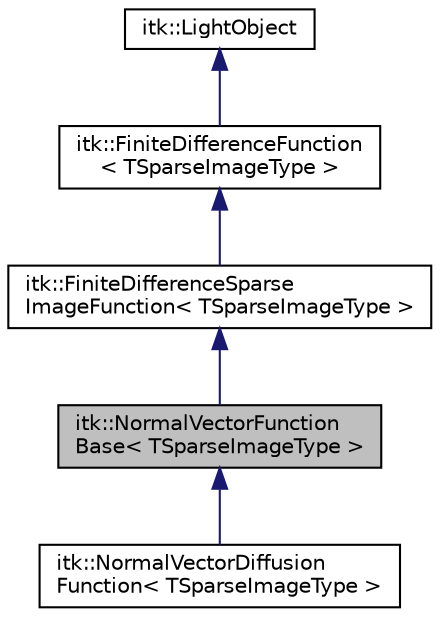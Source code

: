 digraph "itk::NormalVectorFunctionBase&lt; TSparseImageType &gt;"
{
 // LATEX_PDF_SIZE
  edge [fontname="Helvetica",fontsize="10",labelfontname="Helvetica",labelfontsize="10"];
  node [fontname="Helvetica",fontsize="10",shape=record];
  Node1 [label="itk::NormalVectorFunction\lBase\< TSparseImageType \>",height=0.2,width=0.4,color="black", fillcolor="grey75", style="filled", fontcolor="black",tooltip="This class defines the common functionality for Sparse Image neighborhoods of unit vectors."];
  Node2 -> Node1 [dir="back",color="midnightblue",fontsize="10",style="solid",fontname="Helvetica"];
  Node2 [label="itk::FiniteDifferenceSparse\lImageFunction\< TSparseImageType \>",height=0.2,width=0.4,color="black", fillcolor="white", style="filled",URL="$classitk_1_1FiniteDifferenceSparseImageFunction.html",tooltip="This is the base class for function classes that can be used with filters derived from FiniteDifferen..."];
  Node3 -> Node2 [dir="back",color="midnightblue",fontsize="10",style="solid",fontname="Helvetica"];
  Node3 [label="itk::FiniteDifferenceFunction\l\< TSparseImageType \>",height=0.2,width=0.4,color="black", fillcolor="white", style="filled",URL="$classitk_1_1FiniteDifferenceFunction.html",tooltip=" "];
  Node4 -> Node3 [dir="back",color="midnightblue",fontsize="10",style="solid",fontname="Helvetica"];
  Node4 [label="itk::LightObject",height=0.2,width=0.4,color="black", fillcolor="white", style="filled",URL="$classitk_1_1LightObject.html",tooltip="Light weight base class for most itk classes."];
  Node1 -> Node5 [dir="back",color="midnightblue",fontsize="10",style="solid",fontname="Helvetica"];
  Node5 [label="itk::NormalVectorDiffusion\lFunction\< TSparseImageType \>",height=0.2,width=0.4,color="black", fillcolor="white", style="filled",URL="$classitk_1_1NormalVectorDiffusionFunction.html",tooltip="This class defines all the necessary functionality for performing isotropic and anisotropic diffusion..."];
}
